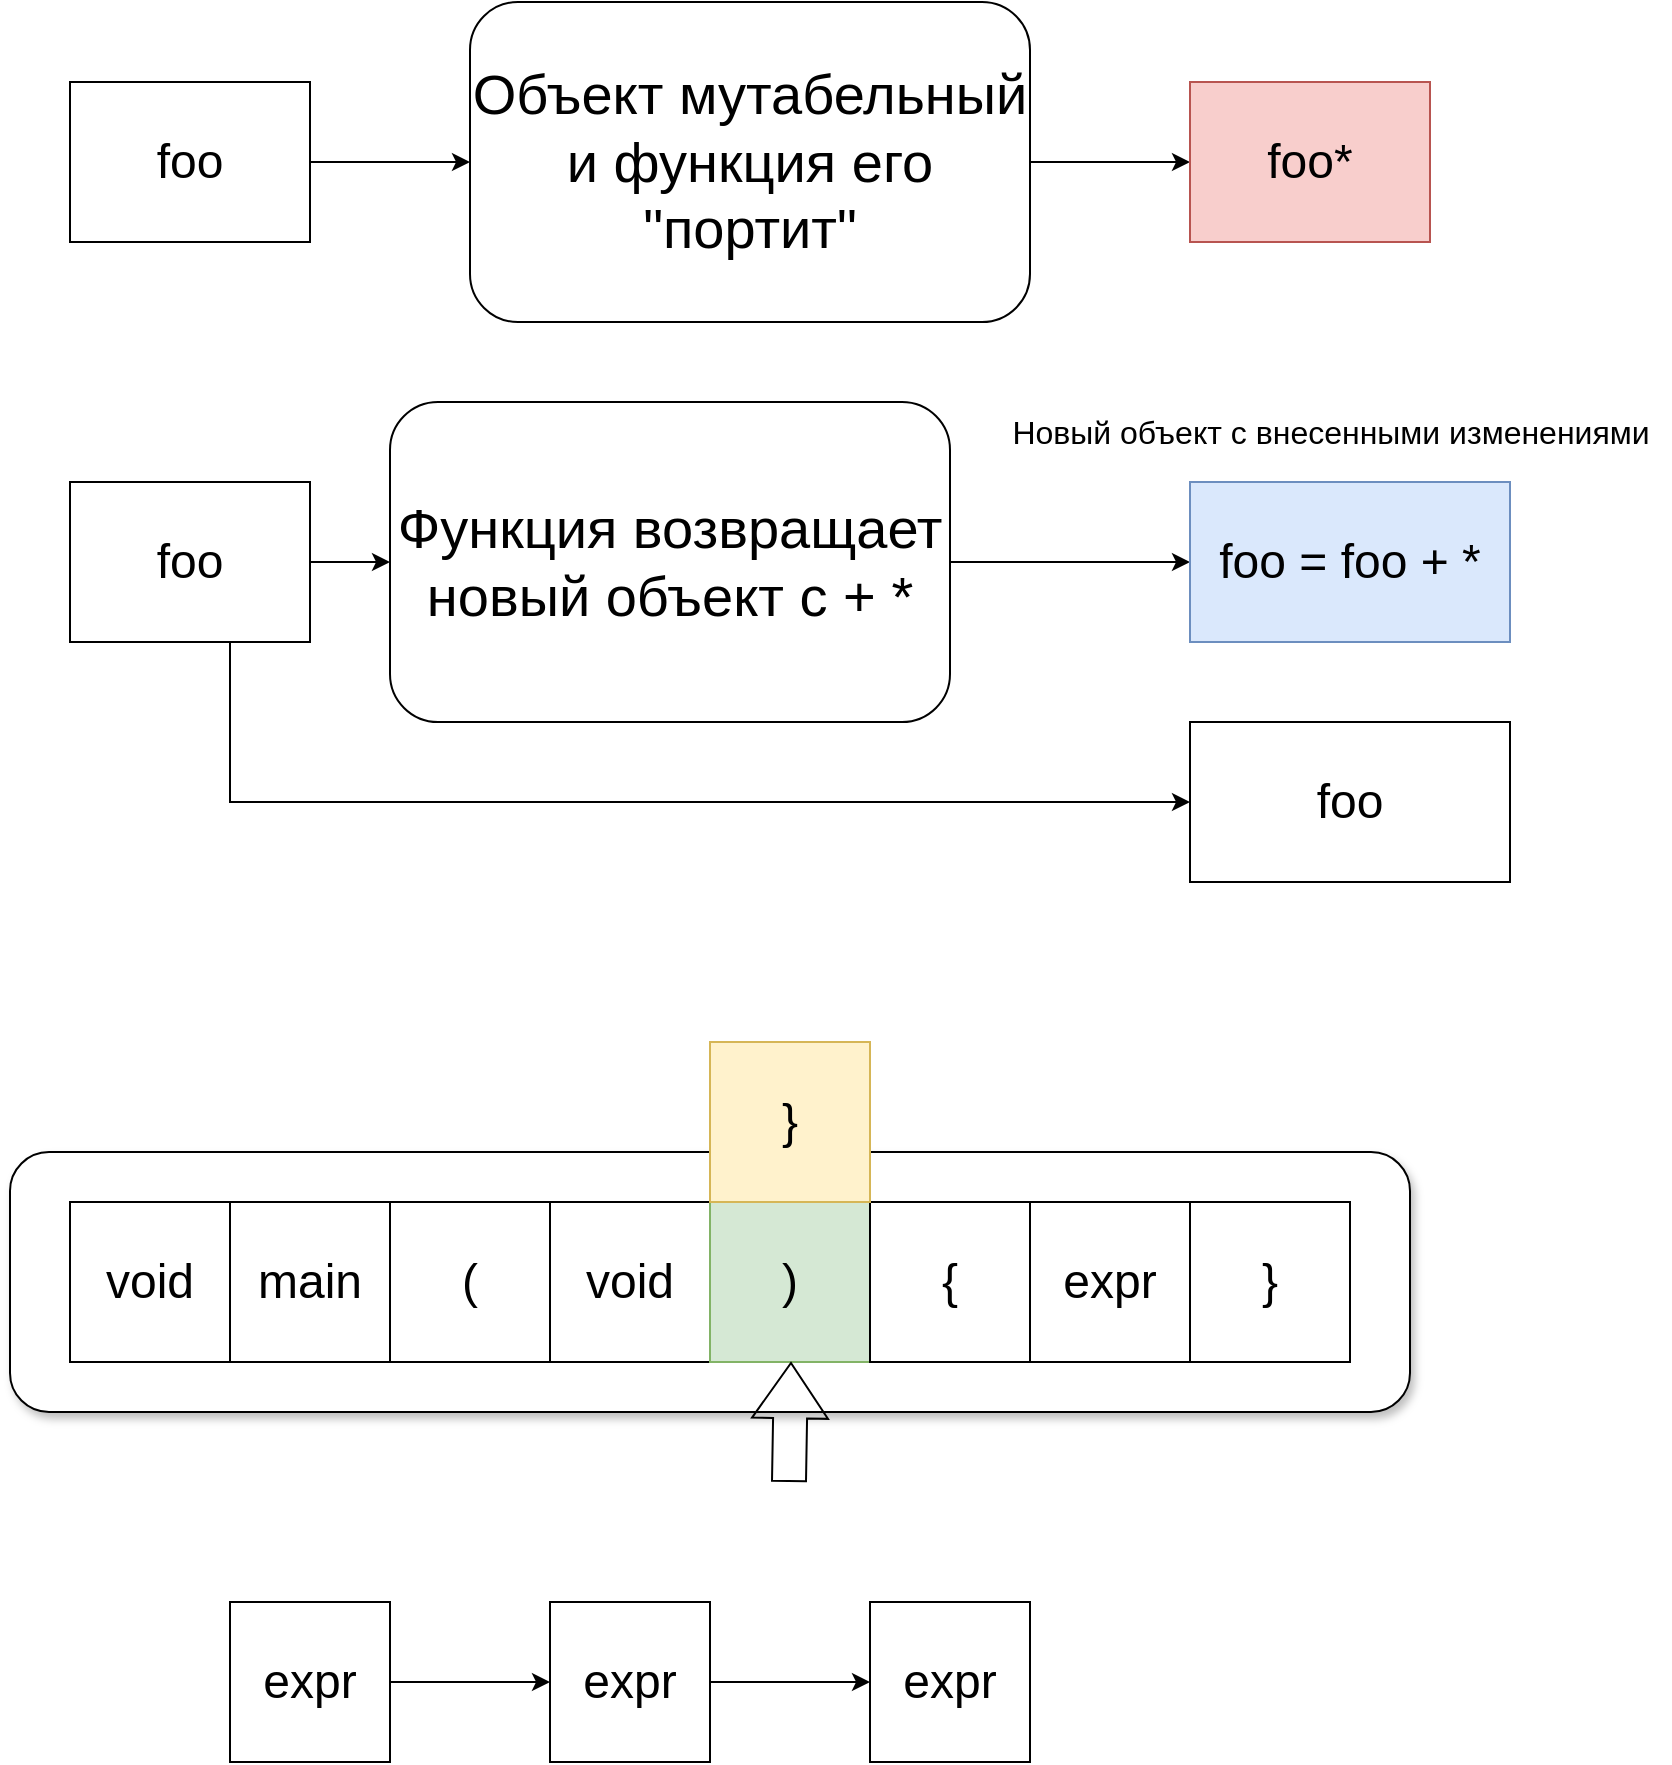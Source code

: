 <mxfile version="26.3.0">
  <diagram name="Страница — 1" id="OK6e1xaG_8z7GFV_deO0">
    <mxGraphModel dx="1042" dy="657" grid="1" gridSize="10" guides="1" tooltips="1" connect="1" arrows="1" fold="1" page="1" pageScale="1" pageWidth="827" pageHeight="1169" math="0" shadow="0">
      <root>
        <mxCell id="0" />
        <mxCell id="1" parent="0" />
        <mxCell id="4yhGHjh_1vknfFHyq1ti-29" value="" style="rounded=1;whiteSpace=wrap;html=1;shadow=1;" vertex="1" parent="1">
          <mxGeometry x="10" y="615" width="700" height="130" as="geometry" />
        </mxCell>
        <mxCell id="4yhGHjh_1vknfFHyq1ti-4" value="" style="edgeStyle=orthogonalEdgeStyle;rounded=0;orthogonalLoop=1;jettySize=auto;html=1;" edge="1" parent="1" source="4yhGHjh_1vknfFHyq1ti-1" target="4yhGHjh_1vknfFHyq1ti-2">
          <mxGeometry relative="1" as="geometry" />
        </mxCell>
        <mxCell id="4yhGHjh_1vknfFHyq1ti-1" value="&lt;font style=&quot;font-size: 24px;&quot;&gt;foo&lt;/font&gt;" style="rounded=0;whiteSpace=wrap;html=1;" vertex="1" parent="1">
          <mxGeometry x="40" y="80" width="120" height="80" as="geometry" />
        </mxCell>
        <mxCell id="4yhGHjh_1vknfFHyq1ti-6" value="" style="edgeStyle=orthogonalEdgeStyle;rounded=0;orthogonalLoop=1;jettySize=auto;html=1;" edge="1" parent="1" source="4yhGHjh_1vknfFHyq1ti-2" target="4yhGHjh_1vknfFHyq1ti-5">
          <mxGeometry relative="1" as="geometry" />
        </mxCell>
        <mxCell id="4yhGHjh_1vknfFHyq1ti-2" value="&lt;span style=&quot;font-size: 28px;&quot;&gt;Объект мутабельный и функция его &quot;портит&quot;&lt;/span&gt;" style="rounded=1;whiteSpace=wrap;html=1;" vertex="1" parent="1">
          <mxGeometry x="240" y="40" width="280" height="160" as="geometry" />
        </mxCell>
        <mxCell id="4yhGHjh_1vknfFHyq1ti-5" value="&lt;font style=&quot;font-size: 24px;&quot;&gt;foo*&lt;/font&gt;" style="rounded=0;whiteSpace=wrap;html=1;fillColor=#f8cecc;strokeColor=#b85450;" vertex="1" parent="1">
          <mxGeometry x="600" y="80" width="120" height="80" as="geometry" />
        </mxCell>
        <mxCell id="4yhGHjh_1vknfFHyq1ti-7" value="" style="edgeStyle=orthogonalEdgeStyle;rounded=0;orthogonalLoop=1;jettySize=auto;html=1;" edge="1" parent="1" source="4yhGHjh_1vknfFHyq1ti-8" target="4yhGHjh_1vknfFHyq1ti-10">
          <mxGeometry relative="1" as="geometry" />
        </mxCell>
        <mxCell id="4yhGHjh_1vknfFHyq1ti-13" style="edgeStyle=orthogonalEdgeStyle;rounded=0;orthogonalLoop=1;jettySize=auto;html=1;entryX=0;entryY=0.5;entryDx=0;entryDy=0;" edge="1" parent="1" source="4yhGHjh_1vknfFHyq1ti-8" target="4yhGHjh_1vknfFHyq1ti-12">
          <mxGeometry relative="1" as="geometry">
            <Array as="points">
              <mxPoint x="120" y="440" />
            </Array>
          </mxGeometry>
        </mxCell>
        <mxCell id="4yhGHjh_1vknfFHyq1ti-8" value="&lt;font style=&quot;font-size: 24px;&quot;&gt;foo&lt;/font&gt;" style="rounded=0;whiteSpace=wrap;html=1;" vertex="1" parent="1">
          <mxGeometry x="40" y="280" width="120" height="80" as="geometry" />
        </mxCell>
        <mxCell id="4yhGHjh_1vknfFHyq1ti-9" value="" style="edgeStyle=orthogonalEdgeStyle;rounded=0;orthogonalLoop=1;jettySize=auto;html=1;" edge="1" parent="1" source="4yhGHjh_1vknfFHyq1ti-10" target="4yhGHjh_1vknfFHyq1ti-11">
          <mxGeometry relative="1" as="geometry" />
        </mxCell>
        <mxCell id="4yhGHjh_1vknfFHyq1ti-10" value="&lt;span style=&quot;font-size: 28px;&quot;&gt;Функция возвращает новый объект с + *&lt;/span&gt;" style="rounded=1;whiteSpace=wrap;html=1;" vertex="1" parent="1">
          <mxGeometry x="200" y="240" width="280" height="160" as="geometry" />
        </mxCell>
        <mxCell id="4yhGHjh_1vknfFHyq1ti-11" value="&lt;font style=&quot;font-size: 24px;&quot;&gt;foo = foo + *&lt;/font&gt;" style="rounded=0;whiteSpace=wrap;html=1;fillColor=#dae8fc;strokeColor=#6c8ebf;" vertex="1" parent="1">
          <mxGeometry x="600" y="280" width="160" height="80" as="geometry" />
        </mxCell>
        <mxCell id="4yhGHjh_1vknfFHyq1ti-12" value="&lt;font style=&quot;font-size: 24px;&quot;&gt;foo&lt;/font&gt;" style="rounded=0;whiteSpace=wrap;html=1;" vertex="1" parent="1">
          <mxGeometry x="600" y="400" width="160" height="80" as="geometry" />
        </mxCell>
        <mxCell id="4yhGHjh_1vknfFHyq1ti-15" value="&lt;font style=&quot;font-size: 16px;&quot;&gt;Новый объект с внесенными изменениями&lt;/font&gt;" style="text;html=1;align=center;verticalAlign=middle;resizable=0;points=[];autosize=1;strokeColor=none;fillColor=none;" vertex="1" parent="1">
          <mxGeometry x="500" y="240" width="340" height="30" as="geometry" />
        </mxCell>
        <mxCell id="4yhGHjh_1vknfFHyq1ti-16" value="void" style="rounded=0;whiteSpace=wrap;html=1;fontSize=24;" vertex="1" parent="1">
          <mxGeometry x="40" y="640" width="80" height="80" as="geometry" />
        </mxCell>
        <mxCell id="4yhGHjh_1vknfFHyq1ti-17" value="main" style="rounded=0;whiteSpace=wrap;html=1;fontSize=24;" vertex="1" parent="1">
          <mxGeometry x="120" y="640" width="80" height="80" as="geometry" />
        </mxCell>
        <mxCell id="4yhGHjh_1vknfFHyq1ti-18" value="(" style="rounded=0;whiteSpace=wrap;html=1;fontSize=24;" vertex="1" parent="1">
          <mxGeometry x="200" y="640" width="80" height="80" as="geometry" />
        </mxCell>
        <mxCell id="4yhGHjh_1vknfFHyq1ti-19" value="void" style="rounded=0;whiteSpace=wrap;html=1;fontSize=24;" vertex="1" parent="1">
          <mxGeometry x="280" y="640" width="80" height="80" as="geometry" />
        </mxCell>
        <mxCell id="4yhGHjh_1vknfFHyq1ti-20" value=")" style="rounded=0;whiteSpace=wrap;html=1;fontSize=24;fillColor=#d5e8d4;strokeColor=#82b366;" vertex="1" parent="1">
          <mxGeometry x="360" y="640" width="80" height="80" as="geometry" />
        </mxCell>
        <mxCell id="4yhGHjh_1vknfFHyq1ti-21" value="{" style="rounded=0;whiteSpace=wrap;html=1;fontSize=24;" vertex="1" parent="1">
          <mxGeometry x="440" y="640" width="80" height="80" as="geometry" />
        </mxCell>
        <mxCell id="4yhGHjh_1vknfFHyq1ti-22" value="expr" style="rounded=0;whiteSpace=wrap;html=1;fontSize=24;" vertex="1" parent="1">
          <mxGeometry x="520" y="640" width="80" height="80" as="geometry" />
        </mxCell>
        <mxCell id="4yhGHjh_1vknfFHyq1ti-23" value="}" style="rounded=0;whiteSpace=wrap;html=1;fontSize=24;" vertex="1" parent="1">
          <mxGeometry x="600" y="640" width="80" height="80" as="geometry" />
        </mxCell>
        <mxCell id="4yhGHjh_1vknfFHyq1ti-27" value="" style="shape=flexArrow;endArrow=classic;html=1;rounded=0;width=17;endSize=8.87;" edge="1" parent="1">
          <mxGeometry width="50" height="50" relative="1" as="geometry">
            <mxPoint x="399.5" y="780" as="sourcePoint" />
            <mxPoint x="400.5" y="720" as="targetPoint" />
          </mxGeometry>
        </mxCell>
        <mxCell id="4yhGHjh_1vknfFHyq1ti-28" value="}" style="rounded=0;whiteSpace=wrap;html=1;fontSize=24;fillColor=#fff2cc;strokeColor=#d6b656;" vertex="1" parent="1">
          <mxGeometry x="360" y="560" width="80" height="80" as="geometry" />
        </mxCell>
        <mxCell id="4yhGHjh_1vknfFHyq1ti-32" value="" style="edgeStyle=orthogonalEdgeStyle;rounded=0;orthogonalLoop=1;jettySize=auto;html=1;" edge="1" parent="1" source="4yhGHjh_1vknfFHyq1ti-30" target="4yhGHjh_1vknfFHyq1ti-31">
          <mxGeometry relative="1" as="geometry" />
        </mxCell>
        <mxCell id="4yhGHjh_1vknfFHyq1ti-30" value="expr" style="rounded=0;whiteSpace=wrap;html=1;fontSize=24;" vertex="1" parent="1">
          <mxGeometry x="120" y="840" width="80" height="80" as="geometry" />
        </mxCell>
        <mxCell id="4yhGHjh_1vknfFHyq1ti-34" value="" style="edgeStyle=orthogonalEdgeStyle;rounded=0;orthogonalLoop=1;jettySize=auto;html=1;" edge="1" parent="1" source="4yhGHjh_1vknfFHyq1ti-31" target="4yhGHjh_1vknfFHyq1ti-33">
          <mxGeometry relative="1" as="geometry" />
        </mxCell>
        <mxCell id="4yhGHjh_1vknfFHyq1ti-31" value="expr" style="rounded=0;whiteSpace=wrap;html=1;fontSize=24;" vertex="1" parent="1">
          <mxGeometry x="280" y="840" width="80" height="80" as="geometry" />
        </mxCell>
        <mxCell id="4yhGHjh_1vknfFHyq1ti-33" value="expr" style="rounded=0;whiteSpace=wrap;html=1;fontSize=24;" vertex="1" parent="1">
          <mxGeometry x="440" y="840" width="80" height="80" as="geometry" />
        </mxCell>
      </root>
    </mxGraphModel>
  </diagram>
</mxfile>
